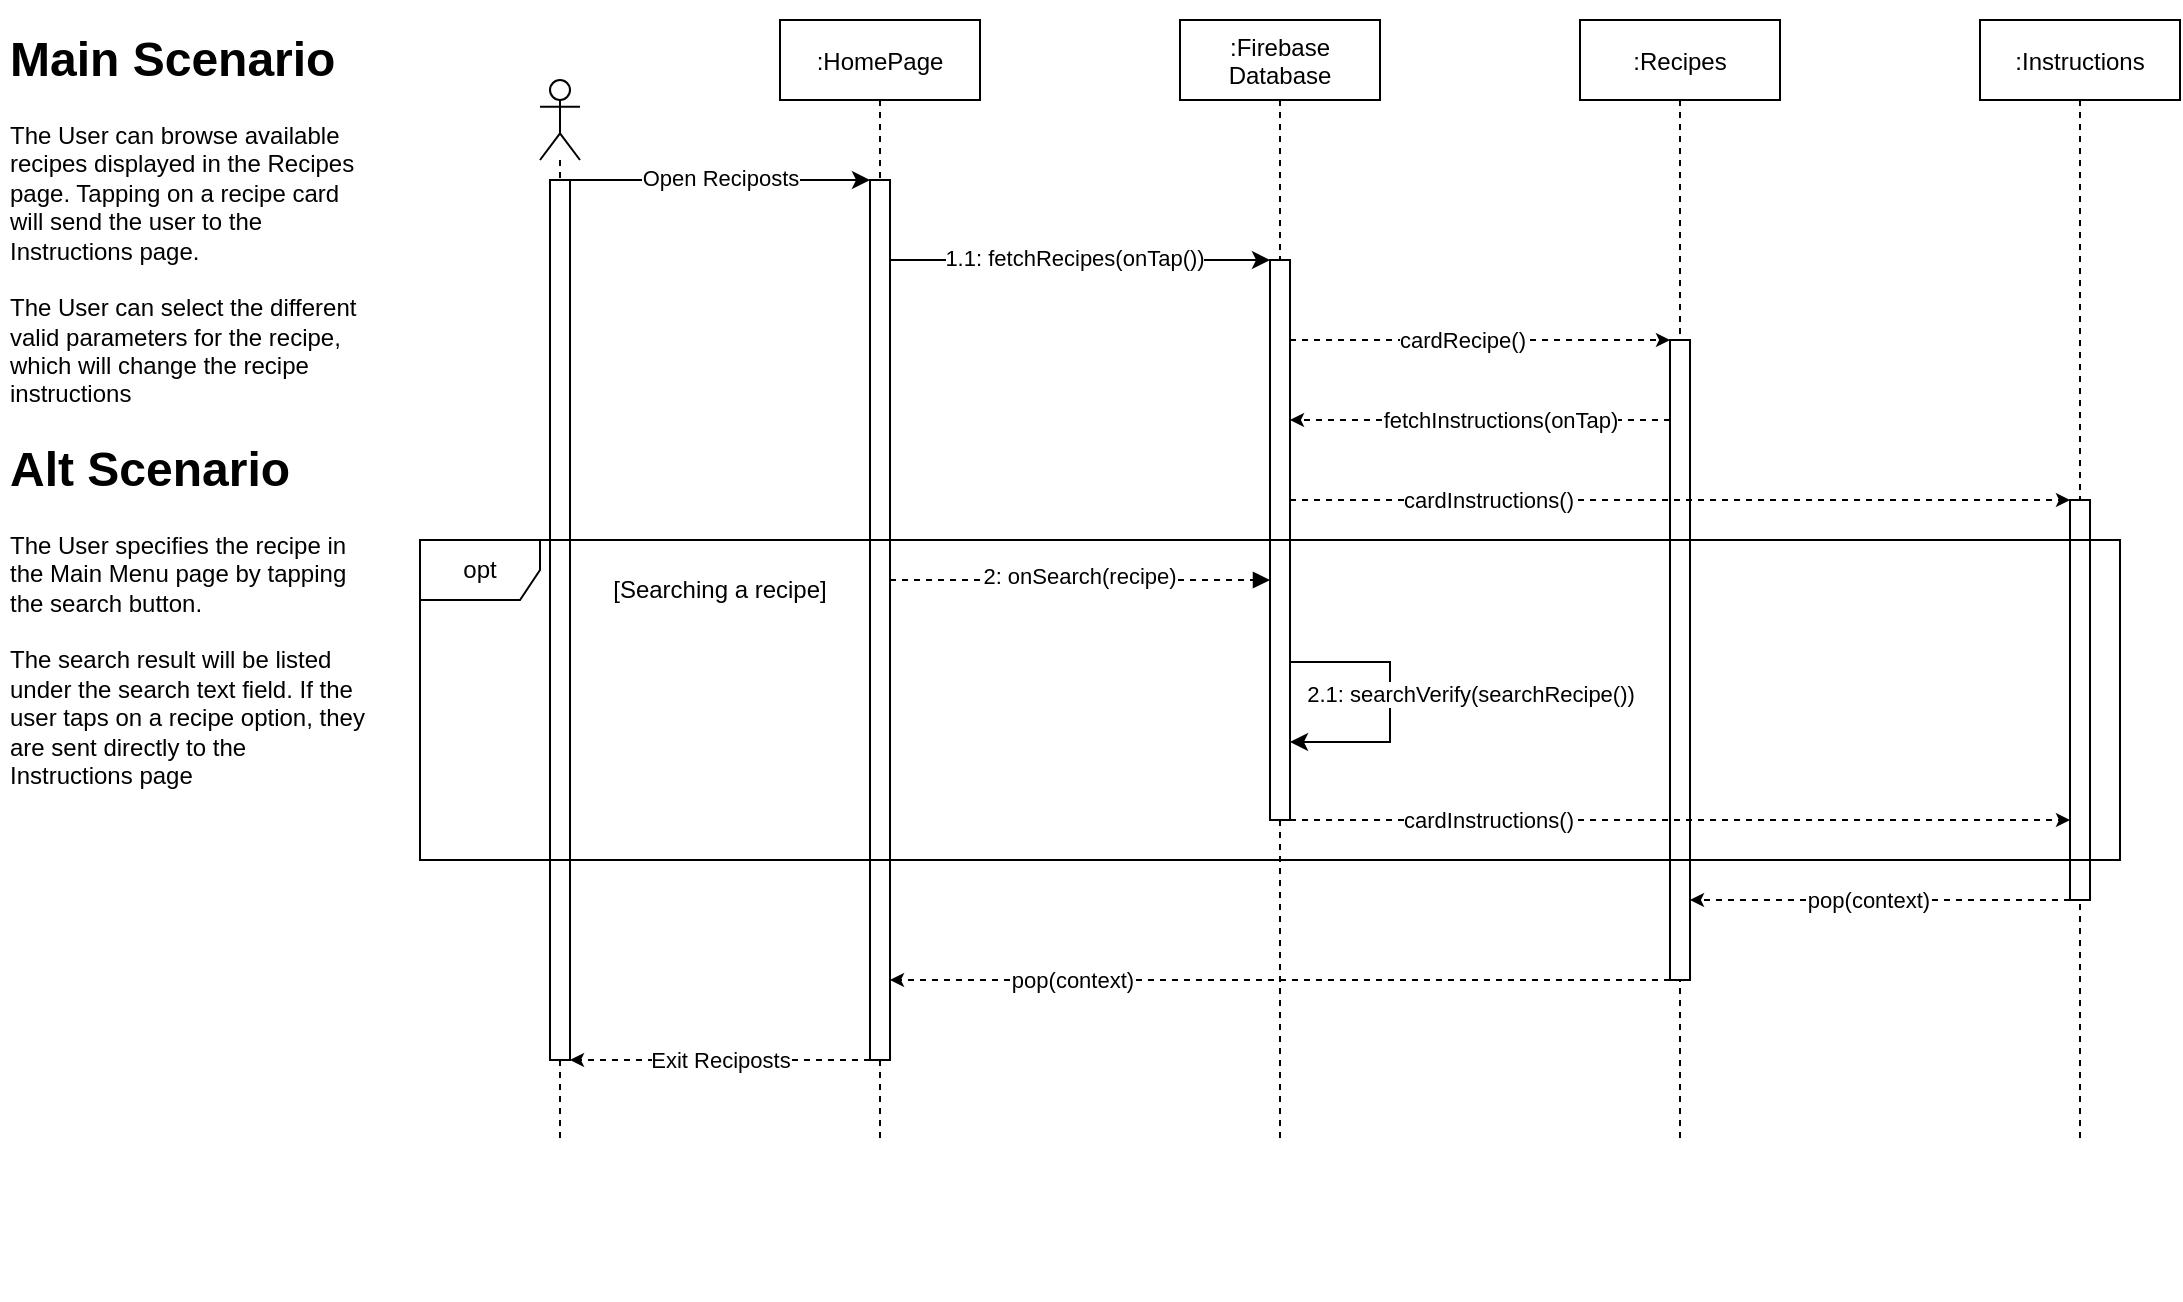 <mxfile version="20.8.13" type="github">
  <diagram id="kgpKYQtTHZ0yAKxKKP6v" name="Page-1">
    <mxGraphModel dx="1203" dy="785" grid="1" gridSize="10" guides="1" tooltips="1" connect="1" arrows="1" fold="1" page="1" pageScale="1" pageWidth="850" pageHeight="1100" math="0" shadow="0">
      <root>
        <mxCell id="0" />
        <mxCell id="1" parent="0" />
        <object label="Detail&#xa;Detail" id="EVx286sHddwVaiX6GFmi-5">
          <mxCell style="locked=1;" parent="0" />
        </object>
        <mxCell id="EVx286sHddwVaiX6GFmi-8" value="&lt;h1&gt;Main Scenario&lt;/h1&gt;&lt;p&gt;The User can browse available recipes displayed in the Recipes page. Tapping on a recipe card will send the user to the Instructions page.&lt;br&gt;&lt;br&gt;The User can select the different valid parameters for the recipe, which will change the recipe instructions &amp;nbsp;&lt;br&gt;&lt;/p&gt;&lt;h1&gt;Alt Scenario&lt;/h1&gt;&lt;p&gt;The User specifies the recipe in the Main Menu page by tapping the search button. &lt;br&gt;&lt;br&gt;The search result will be listed under the search text field. If the user taps on a recipe option, they are sent directly to the Instructions page&lt;/p&gt;" style="text;html=1;strokeColor=none;fillColor=none;spacing=5;spacingTop=-20;whiteSpace=wrap;overflow=hidden;rounded=0;" vertex="1" parent="EVx286sHddwVaiX6GFmi-5">
          <mxGeometry x="40" y="40" width="190" height="390" as="geometry" />
        </mxCell>
        <object label="Lifeline" id="EVx286sHddwVaiX6GFmi-7">
          <mxCell style="" parent="0" />
        </object>
        <mxCell id="EVx286sHddwVaiX6GFmi-127" value=":HomePage" style="shape=umlLifeline;perimeter=lifelinePerimeter;container=0;collapsible=0;recursiveResize=0;rounded=0;shadow=0;strokeWidth=1;" vertex="1" parent="EVx286sHddwVaiX6GFmi-7">
          <mxGeometry x="430" y="40" width="100" height="560" as="geometry" />
        </mxCell>
        <mxCell id="EVx286sHddwVaiX6GFmi-126" value=":Firebase &#xa;Database" style="shape=umlLifeline;perimeter=lifelinePerimeter;container=0;collapsible=0;recursiveResize=0;rounded=0;shadow=0;strokeWidth=1;" vertex="1" parent="EVx286sHddwVaiX6GFmi-7">
          <mxGeometry x="630" y="40" width="100" height="560" as="geometry" />
        </mxCell>
        <mxCell id="EVx286sHddwVaiX6GFmi-125" value=":Recipes" style="shape=umlLifeline;perimeter=lifelinePerimeter;container=0;collapsible=0;recursiveResize=0;rounded=0;shadow=0;strokeWidth=1;" vertex="1" parent="EVx286sHddwVaiX6GFmi-7">
          <mxGeometry x="830" y="40" width="100" height="560" as="geometry" />
        </mxCell>
        <mxCell id="EVx286sHddwVaiX6GFmi-124" value=":Instructions" style="shape=umlLifeline;perimeter=lifelinePerimeter;container=0;collapsible=0;recursiveResize=0;rounded=0;shadow=0;strokeWidth=1;" vertex="1" parent="EVx286sHddwVaiX6GFmi-7">
          <mxGeometry x="1030" y="40" width="100" height="560" as="geometry" />
        </mxCell>
        <mxCell id="EVx286sHddwVaiX6GFmi-66" value="" style="group" vertex="1" connectable="0" parent="EVx286sHddwVaiX6GFmi-7">
          <mxGeometry x="830" y="80" width="100" height="530" as="geometry" />
        </mxCell>
        <mxCell id="EVx286sHddwVaiX6GFmi-68" value="" style="points=[];perimeter=orthogonalPerimeter;rounded=0;shadow=0;strokeWidth=1;" vertex="1" parent="EVx286sHddwVaiX6GFmi-66">
          <mxGeometry x="45" y="120" width="10" height="320" as="geometry" />
        </mxCell>
        <mxCell id="EVx286sHddwVaiX6GFmi-72" value="" style="group" vertex="1" connectable="0" parent="EVx286sHddwVaiX6GFmi-7">
          <mxGeometry x="630" y="80" width="100" height="480" as="geometry" />
        </mxCell>
        <mxCell id="EVx286sHddwVaiX6GFmi-74" value="" style="points=[];perimeter=orthogonalPerimeter;rounded=0;shadow=0;strokeWidth=1;" vertex="1" parent="EVx286sHddwVaiX6GFmi-72">
          <mxGeometry x="45" y="80" width="10" height="280" as="geometry" />
        </mxCell>
        <mxCell id="EVx286sHddwVaiX6GFmi-105" value="" style="endArrow=classic;html=1;rounded=0;dashed=1;strokeWidth=1;startSize=4;endSize=4;jumpSize=4;" edge="1" parent="EVx286sHddwVaiX6GFmi-72" target="EVx286sHddwVaiX6GFmi-91">
          <mxGeometry width="50" height="50" relative="1" as="geometry">
            <mxPoint x="55" y="200" as="sourcePoint" />
            <mxPoint x="380" y="210" as="targetPoint" />
            <Array as="points">
              <mxPoint x="160" y="200" />
            </Array>
          </mxGeometry>
        </mxCell>
        <mxCell id="EVx286sHddwVaiX6GFmi-106" value="cardInstructions()" style="edgeLabel;html=1;align=center;verticalAlign=middle;resizable=0;points=[];" vertex="1" connectable="0" parent="EVx286sHddwVaiX6GFmi-105">
          <mxGeometry x="-0.313" y="2" relative="1" as="geometry">
            <mxPoint x="-35" y="2" as="offset" />
          </mxGeometry>
        </mxCell>
        <mxCell id="EVx286sHddwVaiX6GFmi-75" value="" style="group" vertex="1" connectable="0" parent="EVx286sHddwVaiX6GFmi-7">
          <mxGeometry x="430" y="80" width="100" height="520" as="geometry" />
        </mxCell>
        <mxCell id="EVx286sHddwVaiX6GFmi-77" value="" style="points=[];perimeter=orthogonalPerimeter;rounded=0;shadow=0;strokeWidth=1;" vertex="1" parent="EVx286sHddwVaiX6GFmi-75">
          <mxGeometry x="45" y="40" width="10" height="440" as="geometry" />
        </mxCell>
        <mxCell id="EVx286sHddwVaiX6GFmi-87" value="" style="shape=umlLifeline;participant=umlActor;perimeter=lifelinePerimeter;whiteSpace=wrap;html=1;container=1;collapsible=0;recursiveResize=0;verticalAlign=top;spacingTop=36;outlineConnect=0;size=40;" vertex="1" parent="EVx286sHddwVaiX6GFmi-7">
          <mxGeometry x="310" y="70" width="20" height="530" as="geometry" />
        </mxCell>
        <mxCell id="EVx286sHddwVaiX6GFmi-88" value="" style="points=[];perimeter=orthogonalPerimeter;rounded=0;shadow=0;strokeWidth=1;" vertex="1" parent="EVx286sHddwVaiX6GFmi-87">
          <mxGeometry x="5" y="50" width="10" height="440" as="geometry" />
        </mxCell>
        <mxCell id="EVx286sHddwVaiX6GFmi-89" value="" style="group" vertex="1" connectable="0" parent="EVx286sHddwVaiX6GFmi-7">
          <mxGeometry x="1030" y="80" width="100" height="600" as="geometry" />
        </mxCell>
        <mxCell id="EVx286sHddwVaiX6GFmi-91" value="" style="points=[];perimeter=orthogonalPerimeter;rounded=0;shadow=0;strokeWidth=1;" vertex="1" parent="EVx286sHddwVaiX6GFmi-89">
          <mxGeometry x="45" y="200" width="10" height="200" as="geometry" />
        </mxCell>
        <mxCell id="EVx286sHddwVaiX6GFmi-93" value="" style="endArrow=classic;html=1;rounded=0;" edge="1" parent="EVx286sHddwVaiX6GFmi-7" source="EVx286sHddwVaiX6GFmi-77" target="EVx286sHddwVaiX6GFmi-74">
          <mxGeometry width="50" height="50" relative="1" as="geometry">
            <mxPoint x="520" y="200" as="sourcePoint" />
            <mxPoint x="660" y="220" as="targetPoint" />
            <Array as="points">
              <mxPoint x="580" y="160" />
            </Array>
          </mxGeometry>
        </mxCell>
        <mxCell id="EVx286sHddwVaiX6GFmi-94" value="1.1: fetchRecipes(onTap())" style="edgeLabel;html=1;align=center;verticalAlign=middle;resizable=0;points=[];" vertex="1" connectable="0" parent="EVx286sHddwVaiX6GFmi-93">
          <mxGeometry x="-0.411" y="1" relative="1" as="geometry">
            <mxPoint x="36" as="offset" />
          </mxGeometry>
        </mxCell>
        <mxCell id="EVx286sHddwVaiX6GFmi-95" value="" style="endArrow=classic;html=1;rounded=0;dashed=1;strokeWidth=1;startSize=4;endSize=4;jumpSize=4;" edge="1" parent="EVx286sHddwVaiX6GFmi-7" source="EVx286sHddwVaiX6GFmi-74" target="EVx286sHddwVaiX6GFmi-68">
          <mxGeometry width="50" height="50" relative="1" as="geometry">
            <mxPoint x="700" y="240" as="sourcePoint" />
            <mxPoint x="720" y="270" as="targetPoint" />
            <Array as="points">
              <mxPoint x="800" y="200" />
            </Array>
          </mxGeometry>
        </mxCell>
        <mxCell id="EVx286sHddwVaiX6GFmi-96" value="cardRecipe()" style="edgeLabel;html=1;align=center;verticalAlign=middle;resizable=0;points=[];" vertex="1" connectable="0" parent="EVx286sHddwVaiX6GFmi-95">
          <mxGeometry x="-0.313" y="2" relative="1" as="geometry">
            <mxPoint x="20" y="2" as="offset" />
          </mxGeometry>
        </mxCell>
        <mxCell id="EVx286sHddwVaiX6GFmi-103" value="" style="endArrow=classic;html=1;rounded=0;dashed=1;strokeWidth=1;startSize=4;endSize=4;jumpSize=4;" edge="1" parent="EVx286sHddwVaiX6GFmi-7" source="EVx286sHddwVaiX6GFmi-68" target="EVx286sHddwVaiX6GFmi-74">
          <mxGeometry width="50" height="50" relative="1" as="geometry">
            <mxPoint x="750" y="320" as="sourcePoint" />
            <mxPoint x="800" y="270" as="targetPoint" />
            <Array as="points">
              <mxPoint x="720" y="240" />
            </Array>
          </mxGeometry>
        </mxCell>
        <mxCell id="EVx286sHddwVaiX6GFmi-104" value="fetchInstructions(onTap)" style="edgeLabel;html=1;align=center;verticalAlign=middle;resizable=0;points=[];" vertex="1" connectable="0" parent="EVx286sHddwVaiX6GFmi-103">
          <mxGeometry x="0.387" y="-1" relative="1" as="geometry">
            <mxPoint x="47" y="1" as="offset" />
          </mxGeometry>
        </mxCell>
        <mxCell id="EVx286sHddwVaiX6GFmi-107" value="" style="endArrow=classic;html=1;rounded=0;dashed=1;strokeWidth=1;startSize=4;endSize=4;jumpSize=4;" edge="1" parent="EVx286sHddwVaiX6GFmi-7" source="EVx286sHddwVaiX6GFmi-91" target="EVx286sHddwVaiX6GFmi-68">
          <mxGeometry width="50" height="50" relative="1" as="geometry">
            <mxPoint x="720" y="290" as="sourcePoint" />
            <mxPoint x="770" y="240" as="targetPoint" />
            <Array as="points">
              <mxPoint x="920" y="480" />
            </Array>
          </mxGeometry>
        </mxCell>
        <mxCell id="EVx286sHddwVaiX6GFmi-108" value="pop(context)" style="edgeLabel;html=1;align=center;verticalAlign=middle;resizable=0;points=[];" vertex="1" connectable="0" parent="EVx286sHddwVaiX6GFmi-107">
          <mxGeometry x="0.297" relative="1" as="geometry">
            <mxPoint x="22" as="offset" />
          </mxGeometry>
        </mxCell>
        <mxCell id="EVx286sHddwVaiX6GFmi-113" value="" style="endArrow=classic;html=1;rounded=0;dashed=1;strokeWidth=1;startSize=4;endSize=4;jumpSize=4;" edge="1" parent="EVx286sHddwVaiX6GFmi-7" source="EVx286sHddwVaiX6GFmi-77" target="EVx286sHddwVaiX6GFmi-88">
          <mxGeometry width="50" height="50" relative="1" as="geometry">
            <mxPoint x="610" y="320" as="sourcePoint" />
            <mxPoint x="660" y="270" as="targetPoint" />
            <Array as="points">
              <mxPoint x="360" y="560" />
            </Array>
          </mxGeometry>
        </mxCell>
        <mxCell id="EVx286sHddwVaiX6GFmi-114" value="Exit Reciposts" style="edgeLabel;html=1;align=center;verticalAlign=middle;resizable=0;points=[];" vertex="1" connectable="0" parent="EVx286sHddwVaiX6GFmi-113">
          <mxGeometry x="-0.225" y="1" relative="1" as="geometry">
            <mxPoint x="-17" y="-1" as="offset" />
          </mxGeometry>
        </mxCell>
        <mxCell id="EVx286sHddwVaiX6GFmi-116" value="" style="endArrow=classic;html=1;rounded=0;dashed=1;strokeWidth=1;startSize=4;endSize=4;jumpSize=4;" edge="1" parent="EVx286sHddwVaiX6GFmi-7" source="EVx286sHddwVaiX6GFmi-68" target="EVx286sHddwVaiX6GFmi-77">
          <mxGeometry width="50" height="50" relative="1" as="geometry">
            <mxPoint x="885" y="340.0" as="sourcePoint" />
            <mxPoint x="485" y="340.0" as="targetPoint" />
            <Array as="points">
              <mxPoint x="560" y="520" />
            </Array>
          </mxGeometry>
        </mxCell>
        <mxCell id="EVx286sHddwVaiX6GFmi-117" value="pop(context)" style="edgeLabel;html=1;align=center;verticalAlign=middle;resizable=0;points=[];" vertex="1" connectable="0" parent="EVx286sHddwVaiX6GFmi-116">
          <mxGeometry x="0.297" relative="1" as="geometry">
            <mxPoint x="-46" as="offset" />
          </mxGeometry>
        </mxCell>
        <object label="Activations" id="EVx286sHddwVaiX6GFmi-6">
          <mxCell style="" parent="0" />
        </object>
        <mxCell id="EVx286sHddwVaiX6GFmi-43" value="" style="endArrow=classic;html=1;rounded=0;edgeStyle=orthogonalEdgeStyle;" edge="1" parent="EVx286sHddwVaiX6GFmi-6">
          <mxGeometry width="50" height="50" relative="1" as="geometry">
            <mxPoint x="685" y="361" as="sourcePoint" />
            <mxPoint x="685" y="401.0" as="targetPoint" />
            <Array as="points">
              <mxPoint x="685" y="361" />
              <mxPoint x="735" y="361" />
              <mxPoint x="735" y="401" />
            </Array>
          </mxGeometry>
        </mxCell>
        <mxCell id="EVx286sHddwVaiX6GFmi-44" value="2.1: searchVerify(searchRecipe())" style="edgeLabel;html=1;align=center;verticalAlign=middle;resizable=0;points=[];" vertex="1" connectable="0" parent="EVx286sHddwVaiX6GFmi-43">
          <mxGeometry x="-0.149" y="-1" relative="1" as="geometry">
            <mxPoint x="41" y="6" as="offset" />
          </mxGeometry>
        </mxCell>
        <mxCell id="EVx286sHddwVaiX6GFmi-46" value="" style="endArrow=classic;html=1;rounded=0;" edge="1" parent="EVx286sHddwVaiX6GFmi-6" source="EVx286sHddwVaiX6GFmi-88" target="EVx286sHddwVaiX6GFmi-77">
          <mxGeometry width="50" height="50" relative="1" as="geometry">
            <mxPoint x="340" y="200" as="sourcePoint" />
            <mxPoint x="460" y="200" as="targetPoint" />
            <Array as="points">
              <mxPoint x="440" y="120" />
            </Array>
          </mxGeometry>
        </mxCell>
        <mxCell id="EVx286sHddwVaiX6GFmi-47" value="Open Reciposts" style="edgeLabel;html=1;align=center;verticalAlign=middle;resizable=0;points=[];" vertex="1" connectable="0" parent="EVx286sHddwVaiX6GFmi-46">
          <mxGeometry x="-0.411" y="1" relative="1" as="geometry">
            <mxPoint x="31" as="offset" />
          </mxGeometry>
        </mxCell>
        <mxCell id="EVx286sHddwVaiX6GFmi-115" value="2: onSearch(recipe)" style="verticalAlign=bottom;startArrow=none;endArrow=block;startSize=8;shadow=0;strokeWidth=1;startFill=0;dashed=1;" edge="1" parent="EVx286sHddwVaiX6GFmi-6" source="EVx286sHddwVaiX6GFmi-77" target="EVx286sHddwVaiX6GFmi-74">
          <mxGeometry x="0.002" y="-7" relative="1" as="geometry">
            <mxPoint x="520" y="370.0" as="sourcePoint" />
            <mxPoint x="680.34" y="370.0" as="targetPoint" />
            <mxPoint as="offset" />
            <Array as="points">
              <mxPoint x="510" y="320" />
            </Array>
          </mxGeometry>
        </mxCell>
        <mxCell id="EVx286sHddwVaiX6GFmi-120" value="" style="endArrow=classic;html=1;rounded=0;dashed=1;strokeWidth=1;startSize=4;endSize=4;jumpSize=4;" edge="1" parent="EVx286sHddwVaiX6GFmi-6" source="EVx286sHddwVaiX6GFmi-74" target="EVx286sHddwVaiX6GFmi-91">
          <mxGeometry width="50" height="50" relative="1" as="geometry">
            <mxPoint x="700" y="340.0" as="sourcePoint" />
            <mxPoint x="1080" y="340.0" as="targetPoint" />
            <Array as="points">
              <mxPoint x="805" y="440" />
            </Array>
          </mxGeometry>
        </mxCell>
        <mxCell id="EVx286sHddwVaiX6GFmi-121" value="cardInstructions()" style="edgeLabel;html=1;align=center;verticalAlign=middle;resizable=0;points=[];" vertex="1" connectable="0" parent="EVx286sHddwVaiX6GFmi-120">
          <mxGeometry x="-0.313" y="2" relative="1" as="geometry">
            <mxPoint x="-35" y="2" as="offset" />
          </mxGeometry>
        </mxCell>
        <mxCell id="EVx286sHddwVaiX6GFmi-122" value="opt" style="shape=umlFrame;whiteSpace=wrap;html=1;" vertex="1" parent="EVx286sHddwVaiX6GFmi-6">
          <mxGeometry x="250" y="300" width="850" height="160" as="geometry" />
        </mxCell>
        <mxCell id="EVx286sHddwVaiX6GFmi-123" value="[Searching a recipe]" style="text;html=1;strokeColor=none;fillColor=none;align=center;verticalAlign=middle;whiteSpace=wrap;rounded=0;" vertex="1" parent="EVx286sHddwVaiX6GFmi-6">
          <mxGeometry x="340" y="310" width="120" height="30" as="geometry" />
        </mxCell>
      </root>
    </mxGraphModel>
  </diagram>
</mxfile>
